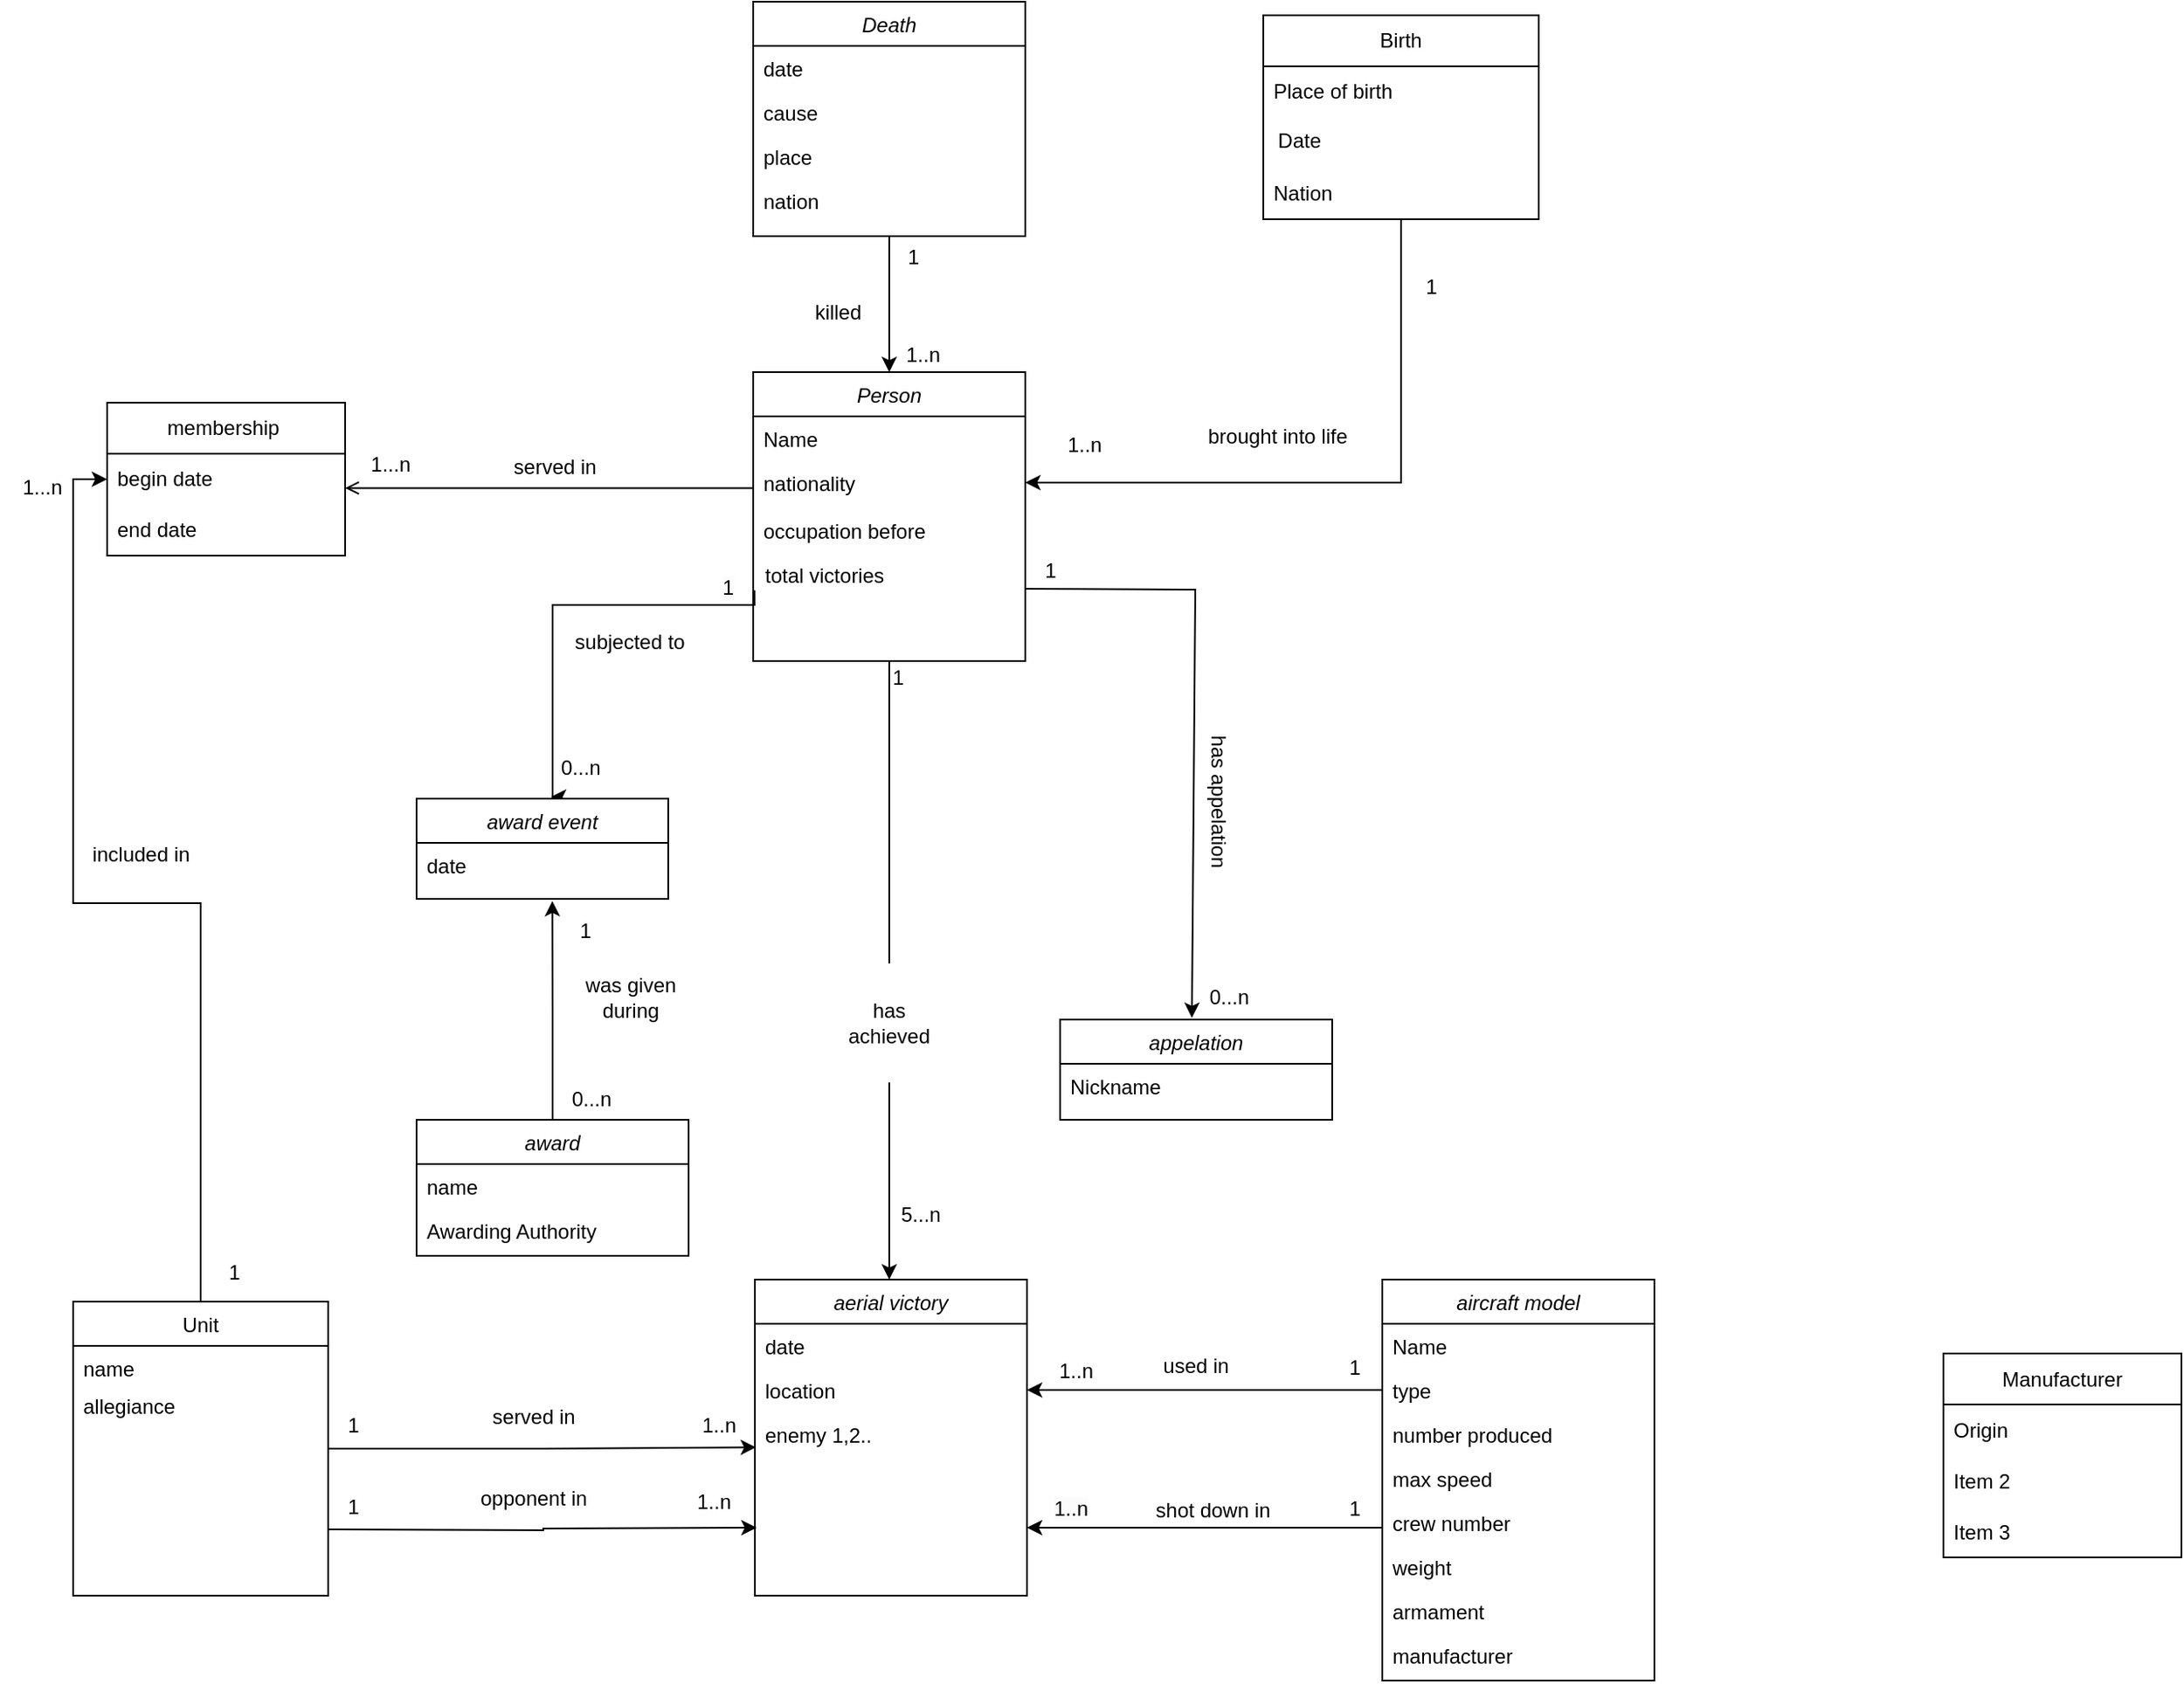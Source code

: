 <mxfile version="25.0.2">
  <diagram id="C5RBs43oDa-KdzZeNtuy" name="Page-1">
    <mxGraphModel dx="2577" dy="2204" grid="1" gridSize="10" guides="1" tooltips="1" connect="1" arrows="1" fold="1" page="1" pageScale="1" pageWidth="827" pageHeight="1169" math="0" shadow="0">
      <root>
        <mxCell id="WIyWlLk6GJQsqaUBKTNV-0" />
        <mxCell id="WIyWlLk6GJQsqaUBKTNV-1" parent="WIyWlLk6GJQsqaUBKTNV-0" />
        <mxCell id="zkfFHV4jXpPFQw0GAbJ--0" value="Person" style="swimlane;fontStyle=2;align=center;verticalAlign=top;childLayout=stackLayout;horizontal=1;startSize=26;horizontalStack=0;resizeParent=1;resizeLast=0;collapsible=1;marginBottom=0;rounded=0;shadow=0;strokeWidth=1;" parent="WIyWlLk6GJQsqaUBKTNV-1" vertex="1">
          <mxGeometry x="220" y="120" width="160" height="170" as="geometry">
            <mxRectangle x="230" y="140" width="160" height="26" as="alternateBounds" />
          </mxGeometry>
        </mxCell>
        <mxCell id="zkfFHV4jXpPFQw0GAbJ--1" value="Name" style="text;align=left;verticalAlign=top;spacingLeft=4;spacingRight=4;overflow=hidden;rotatable=0;points=[[0,0.5],[1,0.5]];portConstraint=eastwest;" parent="zkfFHV4jXpPFQw0GAbJ--0" vertex="1">
          <mxGeometry y="26" width="160" height="26" as="geometry" />
        </mxCell>
        <mxCell id="zkfFHV4jXpPFQw0GAbJ--2" value="nationality&#xa;" style="text;align=left;verticalAlign=top;spacingLeft=4;spacingRight=4;overflow=hidden;rotatable=0;points=[[0,0.5],[1,0.5]];portConstraint=eastwest;rounded=0;shadow=0;html=0;" parent="zkfFHV4jXpPFQw0GAbJ--0" vertex="1">
          <mxGeometry y="52" width="160" height="26" as="geometry" />
        </mxCell>
        <mxCell id="a7guQo5rPmXIrDSEQJLK-43" value="" style="edgeStyle=orthogonalEdgeStyle;rounded=0;orthogonalLoop=1;jettySize=auto;html=1;entryX=0.004;entryY=0.797;entryDx=0;entryDy=0;entryPerimeter=0;" parent="WIyWlLk6GJQsqaUBKTNV-1" source="zkfFHV4jXpPFQw0GAbJ--17" target="a7guQo5rPmXIrDSEQJLK-16" edge="1">
          <mxGeometry relative="1" as="geometry">
            <mxPoint x="147.5" y="753.5" as="targetPoint" />
          </mxGeometry>
        </mxCell>
        <mxCell id="a7guQo5rPmXIrDSEQJLK-53" style="edgeStyle=orthogonalEdgeStyle;rounded=0;orthogonalLoop=1;jettySize=auto;html=1;entryX=0;entryY=0.5;entryDx=0;entryDy=0;" parent="WIyWlLk6GJQsqaUBKTNV-1" source="zkfFHV4jXpPFQw0GAbJ--17" target="B_RAC88cgpjmLngAOe1S-1" edge="1">
          <mxGeometry relative="1" as="geometry">
            <mxPoint x="-105" y="240" as="targetPoint" />
          </mxGeometry>
        </mxCell>
        <mxCell id="zkfFHV4jXpPFQw0GAbJ--17" value="Unit" style="swimlane;fontStyle=0;align=center;verticalAlign=top;childLayout=stackLayout;horizontal=1;startSize=26;horizontalStack=0;resizeParent=1;resizeLast=0;collapsible=1;marginBottom=0;rounded=0;shadow=0;strokeWidth=1;" parent="WIyWlLk6GJQsqaUBKTNV-1" vertex="1">
          <mxGeometry x="-180" y="667" width="150" height="173" as="geometry">
            <mxRectangle x="550" y="140" width="160" height="26" as="alternateBounds" />
          </mxGeometry>
        </mxCell>
        <mxCell id="zkfFHV4jXpPFQw0GAbJ--18" value="name " style="text;align=left;verticalAlign=top;spacingLeft=4;spacingRight=4;overflow=hidden;rotatable=0;points=[[0,0.5],[1,0.5]];portConstraint=eastwest;" parent="zkfFHV4jXpPFQw0GAbJ--17" vertex="1">
          <mxGeometry y="26" width="150" height="22" as="geometry" />
        </mxCell>
        <mxCell id="zkfFHV4jXpPFQw0GAbJ--20" value="allegiance" style="text;align=left;verticalAlign=top;spacingLeft=4;spacingRight=4;overflow=hidden;rotatable=0;points=[[0,0.5],[1,0.5]];portConstraint=eastwest;rounded=0;shadow=0;html=0;" parent="zkfFHV4jXpPFQw0GAbJ--17" vertex="1">
          <mxGeometry y="48" width="150" height="26" as="geometry" />
        </mxCell>
        <mxCell id="zkfFHV4jXpPFQw0GAbJ--26" value="" style="endArrow=open;shadow=0;strokeWidth=1;rounded=0;curved=0;endFill=1;edgeStyle=elbowEdgeStyle;elbow=vertical;exitX=0;exitY=0.5;exitDx=0;exitDy=0;" parent="WIyWlLk6GJQsqaUBKTNV-1" source="zkfFHV4jXpPFQw0GAbJ--2" edge="1">
          <mxGeometry x="0.5" y="41" relative="1" as="geometry">
            <mxPoint x="200" y="188" as="sourcePoint" />
            <mxPoint x="-20" y="188" as="targetPoint" />
            <mxPoint x="-40" y="32" as="offset" />
            <Array as="points">
              <mxPoint x="370" y="188.23" />
            </Array>
          </mxGeometry>
        </mxCell>
        <mxCell id="zkfFHV4jXpPFQw0GAbJ--28" value="1...n" style="resizable=0;align=right;verticalAlign=bottom;labelBackgroundColor=none;fontSize=12;" parent="zkfFHV4jXpPFQw0GAbJ--26" connectable="0" vertex="1">
          <mxGeometry x="1" relative="1" as="geometry">
            <mxPoint x="40" y="-5" as="offset" />
          </mxGeometry>
        </mxCell>
        <mxCell id="sWfVRmqd_Di_RNYYss13-37" value="" style="edgeStyle=orthogonalEdgeStyle;rounded=0;orthogonalLoop=1;jettySize=auto;html=1;exitX=0.061;exitY=0.746;exitDx=0;exitDy=0;exitPerimeter=0;" parent="WIyWlLk6GJQsqaUBKTNV-1" edge="1">
          <mxGeometry relative="1" as="geometry">
            <mxPoint x="220.76" y="248.396" as="sourcePoint" />
            <mxPoint x="101" y="370" as="targetPoint" />
            <Array as="points">
              <mxPoint x="221" y="257" />
              <mxPoint x="102" y="257" />
            </Array>
          </mxGeometry>
        </mxCell>
        <mxCell id="Up6PIdl-GRcJgjslwMBE-0" value="occupation before" style="text;align=left;verticalAlign=top;spacingLeft=4;spacingRight=4;overflow=hidden;rotatable=0;points=[[0,0.5],[1,0.5]];portConstraint=eastwest;rounded=0;shadow=0;html=0;" parent="WIyWlLk6GJQsqaUBKTNV-1" vertex="1">
          <mxGeometry x="220" y="200" width="160" height="26" as="geometry" />
        </mxCell>
        <mxCell id="a7guQo5rPmXIrDSEQJLK-21" value="" style="edgeStyle=orthogonalEdgeStyle;rounded=0;orthogonalLoop=1;jettySize=auto;html=1;entryX=1;entryY=0.5;entryDx=0;entryDy=0;exitX=0;exitY=0.5;exitDx=0;exitDy=0;" parent="WIyWlLk6GJQsqaUBKTNV-1" source="sWfVRmqd_Di_RNYYss13-4" target="sWfVRmqd_Di_RNYYss13-19" edge="1">
          <mxGeometry relative="1" as="geometry">
            <mxPoint x="590" y="710.0" as="sourcePoint" />
            <mxPoint x="381" y="709" as="targetPoint" />
            <Array as="points">
              <mxPoint x="540" y="719" />
              <mxPoint x="540" y="719" />
            </Array>
          </mxGeometry>
        </mxCell>
        <mxCell id="sWfVRmqd_Di_RNYYss13-2" value="aircraft model" style="swimlane;fontStyle=2;align=center;verticalAlign=top;childLayout=stackLayout;horizontal=1;startSize=26;horizontalStack=0;resizeParent=1;resizeLast=0;collapsible=1;marginBottom=0;rounded=0;shadow=0;strokeWidth=1;" parent="WIyWlLk6GJQsqaUBKTNV-1" vertex="1">
          <mxGeometry x="590" y="654" width="160" height="236" as="geometry">
            <mxRectangle x="230" y="140" width="160" height="26" as="alternateBounds" />
          </mxGeometry>
        </mxCell>
        <mxCell id="sWfVRmqd_Di_RNYYss13-3" value="Name" style="text;align=left;verticalAlign=top;spacingLeft=4;spacingRight=4;overflow=hidden;rotatable=0;points=[[0,0.5],[1,0.5]];portConstraint=eastwest;" parent="sWfVRmqd_Di_RNYYss13-2" vertex="1">
          <mxGeometry y="26" width="160" height="26" as="geometry" />
        </mxCell>
        <mxCell id="sWfVRmqd_Di_RNYYss13-4" value="type" style="text;align=left;verticalAlign=top;spacingLeft=4;spacingRight=4;overflow=hidden;rotatable=0;points=[[0,0.5],[1,0.5]];portConstraint=eastwest;rounded=0;shadow=0;html=0;" parent="sWfVRmqd_Di_RNYYss13-2" vertex="1">
          <mxGeometry y="52" width="160" height="26" as="geometry" />
        </mxCell>
        <mxCell id="sWfVRmqd_Di_RNYYss13-5" value="number produced" style="text;align=left;verticalAlign=top;spacingLeft=4;spacingRight=4;overflow=hidden;rotatable=0;points=[[0,0.5],[1,0.5]];portConstraint=eastwest;rounded=0;shadow=0;html=0;" parent="sWfVRmqd_Di_RNYYss13-2" vertex="1">
          <mxGeometry y="78" width="160" height="26" as="geometry" />
        </mxCell>
        <mxCell id="l-y_-PNztlHvs0fK7czX-16" value="max speed" style="text;align=left;verticalAlign=top;spacingLeft=4;spacingRight=4;overflow=hidden;rotatable=0;points=[[0,0.5],[1,0.5]];portConstraint=eastwest;rounded=0;shadow=0;html=0;" parent="sWfVRmqd_Di_RNYYss13-2" vertex="1">
          <mxGeometry y="104" width="160" height="26" as="geometry" />
        </mxCell>
        <mxCell id="l-y_-PNztlHvs0fK7czX-17" value="crew number" style="text;align=left;verticalAlign=top;spacingLeft=4;spacingRight=4;overflow=hidden;rotatable=0;points=[[0,0.5],[1,0.5]];portConstraint=eastwest;rounded=0;shadow=0;html=0;" parent="sWfVRmqd_Di_RNYYss13-2" vertex="1">
          <mxGeometry y="130" width="160" height="26" as="geometry" />
        </mxCell>
        <mxCell id="a7guQo5rPmXIrDSEQJLK-3" value="weight" style="text;align=left;verticalAlign=top;spacingLeft=4;spacingRight=4;overflow=hidden;rotatable=0;points=[[0,0.5],[1,0.5]];portConstraint=eastwest;rounded=0;shadow=0;html=0;" parent="sWfVRmqd_Di_RNYYss13-2" vertex="1">
          <mxGeometry y="156" width="160" height="26" as="geometry" />
        </mxCell>
        <mxCell id="a7guQo5rPmXIrDSEQJLK-4" value="armament" style="text;align=left;verticalAlign=top;spacingLeft=4;spacingRight=4;overflow=hidden;rotatable=0;points=[[0,0.5],[1,0.5]];portConstraint=eastwest;rounded=0;shadow=0;html=0;" parent="sWfVRmqd_Di_RNYYss13-2" vertex="1">
          <mxGeometry y="182" width="160" height="26" as="geometry" />
        </mxCell>
        <mxCell id="a7guQo5rPmXIrDSEQJLK-5" value="manufacturer" style="text;align=left;verticalAlign=top;spacingLeft=4;spacingRight=4;overflow=hidden;rotatable=0;points=[[0,0.5],[1,0.5]];portConstraint=eastwest;rounded=0;shadow=0;html=0;" parent="sWfVRmqd_Di_RNYYss13-2" vertex="1">
          <mxGeometry y="208" width="160" height="26" as="geometry" />
        </mxCell>
        <mxCell id="sWfVRmqd_Di_RNYYss13-9" value="served in" style="text;html=1;resizable=0;points=[];;align=center;verticalAlign=middle;labelBackgroundColor=none;rounded=0;shadow=0;strokeWidth=1;fontSize=12;" parent="WIyWlLk6GJQsqaUBKTNV-1" vertex="1" connectable="0">
          <mxGeometry x="110" y="188" as="geometry">
            <mxPoint x="-7" y="-12" as="offset" />
          </mxGeometry>
        </mxCell>
        <mxCell id="sWfVRmqd_Di_RNYYss13-101" value="" style="edgeStyle=orthogonalEdgeStyle;rounded=0;orthogonalLoop=1;jettySize=auto;html=1;entryX=0.5;entryY=0;entryDx=0;entryDy=0;" parent="WIyWlLk6GJQsqaUBKTNV-1" source="sWfVRmqd_Di_RNYYss13-10" target="zkfFHV4jXpPFQw0GAbJ--0" edge="1">
          <mxGeometry relative="1" as="geometry" />
        </mxCell>
        <mxCell id="sWfVRmqd_Di_RNYYss13-10" value="Death" style="swimlane;fontStyle=2;align=center;verticalAlign=top;childLayout=stackLayout;horizontal=1;startSize=26;horizontalStack=0;resizeParent=1;resizeLast=0;collapsible=1;marginBottom=0;rounded=0;shadow=0;strokeWidth=1;" parent="WIyWlLk6GJQsqaUBKTNV-1" vertex="1">
          <mxGeometry x="220" y="-98" width="160" height="138" as="geometry">
            <mxRectangle x="230" y="140" width="160" height="26" as="alternateBounds" />
          </mxGeometry>
        </mxCell>
        <mxCell id="sWfVRmqd_Di_RNYYss13-11" value="date" style="text;align=left;verticalAlign=top;spacingLeft=4;spacingRight=4;overflow=hidden;rotatable=0;points=[[0,0.5],[1,0.5]];portConstraint=eastwest;" parent="sWfVRmqd_Di_RNYYss13-10" vertex="1">
          <mxGeometry y="26" width="160" height="26" as="geometry" />
        </mxCell>
        <mxCell id="sWfVRmqd_Di_RNYYss13-12" value="cause" style="text;align=left;verticalAlign=top;spacingLeft=4;spacingRight=4;overflow=hidden;rotatable=0;points=[[0,0.5],[1,0.5]];portConstraint=eastwest;rounded=0;shadow=0;html=0;" parent="sWfVRmqd_Di_RNYYss13-10" vertex="1">
          <mxGeometry y="52" width="160" height="26" as="geometry" />
        </mxCell>
        <mxCell id="sWfVRmqd_Di_RNYYss13-13" value="place" style="text;align=left;verticalAlign=top;spacingLeft=4;spacingRight=4;overflow=hidden;rotatable=0;points=[[0,0.5],[1,0.5]];portConstraint=eastwest;rounded=0;shadow=0;html=0;" parent="sWfVRmqd_Di_RNYYss13-10" vertex="1">
          <mxGeometry y="78" width="160" height="26" as="geometry" />
        </mxCell>
        <mxCell id="a7guQo5rPmXIrDSEQJLK-68" value="nation" style="text;align=left;verticalAlign=top;spacingLeft=4;spacingRight=4;overflow=hidden;rotatable=0;points=[[0,0.5],[1,0.5]];portConstraint=eastwest;rounded=0;shadow=0;html=0;" parent="sWfVRmqd_Di_RNYYss13-10" vertex="1">
          <mxGeometry y="104" width="160" height="26" as="geometry" />
        </mxCell>
        <mxCell id="sWfVRmqd_Di_RNYYss13-17" value="aerial victory&#xa;" style="swimlane;fontStyle=2;align=center;verticalAlign=top;childLayout=stackLayout;horizontal=1;startSize=26;horizontalStack=0;resizeParent=1;resizeLast=0;collapsible=1;marginBottom=0;rounded=0;shadow=0;strokeWidth=1;" parent="WIyWlLk6GJQsqaUBKTNV-1" vertex="1">
          <mxGeometry x="221" y="654" width="160" height="186" as="geometry">
            <mxRectangle x="230" y="140" width="160" height="26" as="alternateBounds" />
          </mxGeometry>
        </mxCell>
        <mxCell id="sWfVRmqd_Di_RNYYss13-18" value="date&#xa;" style="text;align=left;verticalAlign=top;spacingLeft=4;spacingRight=4;overflow=hidden;rotatable=0;points=[[0,0.5],[1,0.5]];portConstraint=eastwest;" parent="sWfVRmqd_Di_RNYYss13-17" vertex="1">
          <mxGeometry y="26" width="160" height="26" as="geometry" />
        </mxCell>
        <mxCell id="sWfVRmqd_Di_RNYYss13-19" value="location" style="text;align=left;verticalAlign=top;spacingLeft=4;spacingRight=4;overflow=hidden;rotatable=0;points=[[0,0.5],[1,0.5]];portConstraint=eastwest;rounded=0;shadow=0;html=0;" parent="sWfVRmqd_Di_RNYYss13-17" vertex="1">
          <mxGeometry y="52" width="160" height="26" as="geometry" />
        </mxCell>
        <mxCell id="a7guQo5rPmXIrDSEQJLK-16" value="enemy 1,2.." style="text;align=left;verticalAlign=top;spacingLeft=4;spacingRight=4;overflow=hidden;rotatable=0;points=[[0,0.5],[1,0.5]];portConstraint=eastwest;rounded=0;shadow=0;html=0;" parent="sWfVRmqd_Di_RNYYss13-17" vertex="1">
          <mxGeometry y="78" width="160" height="26" as="geometry" />
        </mxCell>
        <mxCell id="sWfVRmqd_Di_RNYYss13-22" value="" style="resizable=0;align=left;verticalAlign=bottom;labelBackgroundColor=none;fontSize=12;" parent="WIyWlLk6GJQsqaUBKTNV-1" connectable="0" vertex="1">
          <mxGeometry x="383" y="218" as="geometry">
            <mxPoint x="-190" y="-19" as="offset" />
          </mxGeometry>
        </mxCell>
        <mxCell id="P_g8K56YTGoUs1n9iaWt-11" value="" style="edgeStyle=orthogonalEdgeStyle;rounded=0;orthogonalLoop=1;jettySize=auto;html=1;entryX=0.499;entryY=1.008;entryDx=0;entryDy=0;entryPerimeter=0;" parent="WIyWlLk6GJQsqaUBKTNV-1" source="sWfVRmqd_Di_RNYYss13-38" edge="1">
          <mxGeometry relative="1" as="geometry">
            <mxPoint x="101.84" y="431.208" as="targetPoint" />
          </mxGeometry>
        </mxCell>
        <mxCell id="sWfVRmqd_Di_RNYYss13-38" value="award" style="swimlane;fontStyle=2;align=center;verticalAlign=top;childLayout=stackLayout;horizontal=1;startSize=26;horizontalStack=0;resizeParent=1;resizeLast=0;collapsible=1;marginBottom=0;rounded=0;shadow=0;strokeWidth=1;" parent="WIyWlLk6GJQsqaUBKTNV-1" vertex="1">
          <mxGeometry x="22" y="560" width="160" height="80" as="geometry">
            <mxRectangle x="230" y="140" width="160" height="26" as="alternateBounds" />
          </mxGeometry>
        </mxCell>
        <mxCell id="sWfVRmqd_Di_RNYYss13-39" value="name" style="text;align=left;verticalAlign=top;spacingLeft=4;spacingRight=4;overflow=hidden;rotatable=0;points=[[0,0.5],[1,0.5]];portConstraint=eastwest;" parent="sWfVRmqd_Di_RNYYss13-38" vertex="1">
          <mxGeometry y="26" width="160" height="26" as="geometry" />
        </mxCell>
        <mxCell id="5RyC-knpf2imcaLPnaB5-4" value="Awarding Authority" style="text;align=left;verticalAlign=top;spacingLeft=4;spacingRight=4;overflow=hidden;rotatable=0;points=[[0,0.5],[1,0.5]];portConstraint=eastwest;rounded=0;shadow=0;html=0;" parent="sWfVRmqd_Di_RNYYss13-38" vertex="1">
          <mxGeometry y="52" width="160" height="26" as="geometry" />
        </mxCell>
        <mxCell id="sWfVRmqd_Di_RNYYss13-42" value="&lt;br style=&quot;forced-color-adjust: none; padding: 0px; margin: 0px; color: rgb(0, 0, 0); font-family: Helvetica; font-size: 12px; font-style: normal; font-variant-ligatures: normal; font-variant-caps: normal; font-weight: 400; letter-spacing: normal; orphans: 2; text-align: left; text-indent: 0px; text-transform: none; widows: 2; word-spacing: 0px; -webkit-text-stroke-width: 0px; white-space: nowrap; background-color: rgb(251, 251, 251); text-decoration-thickness: initial; text-decoration-style: initial; text-decoration-color: initial;&quot;&gt;&lt;span style=&quot;color: rgb(0, 0, 0); font-family: Helvetica; font-size: 12px; font-style: normal; font-variant-ligatures: normal; font-variant-caps: normal; font-weight: 400; letter-spacing: normal; orphans: 2; text-align: left; text-indent: 0px; text-transform: none; widows: 2; word-spacing: 0px; -webkit-text-stroke-width: 0px; white-space: nowrap; background-color: rgb(251, 251, 251); text-decoration-thickness: initial; text-decoration-style: initial; text-decoration-color: initial; display: inline !important; float: none;&quot;&gt;1&lt;/span&gt;" style="text;whiteSpace=wrap;html=1;" parent="WIyWlLk6GJQsqaUBKTNV-1" vertex="1">
          <mxGeometry x="200" y="219" width="40" height="50" as="geometry" />
        </mxCell>
        <mxCell id="sWfVRmqd_Di_RNYYss13-43" value="&lt;div&gt;0...n&lt;/div&gt;&lt;div&gt;&lt;br&gt;&lt;/div&gt;" style="text;whiteSpace=wrap;html=1;" parent="WIyWlLk6GJQsqaUBKTNV-1" vertex="1">
          <mxGeometry x="105" y="339" width="40" height="50" as="geometry" />
        </mxCell>
        <mxCell id="sWfVRmqd_Di_RNYYss13-47" value="appelation" style="swimlane;fontStyle=2;align=center;verticalAlign=top;childLayout=stackLayout;horizontal=1;startSize=26;horizontalStack=0;resizeParent=1;resizeLast=0;collapsible=1;marginBottom=0;rounded=0;shadow=0;strokeWidth=1;" parent="WIyWlLk6GJQsqaUBKTNV-1" vertex="1">
          <mxGeometry x="400.5" y="501" width="160" height="59" as="geometry">
            <mxRectangle x="230" y="140" width="160" height="26" as="alternateBounds" />
          </mxGeometry>
        </mxCell>
        <mxCell id="sWfVRmqd_Di_RNYYss13-48" value="Nickname" style="text;align=left;verticalAlign=top;spacingLeft=4;spacingRight=4;overflow=hidden;rotatable=0;points=[[0,0.5],[1,0.5]];portConstraint=eastwest;" parent="sWfVRmqd_Di_RNYYss13-47" vertex="1">
          <mxGeometry y="26" width="160" height="26" as="geometry" />
        </mxCell>
        <mxCell id="sWfVRmqd_Di_RNYYss13-49" value="&#xa;" style="text;align=left;verticalAlign=top;spacingLeft=4;spacingRight=4;overflow=hidden;rotatable=0;points=[[0,0.5],[1,0.5]];portConstraint=eastwest;rounded=0;shadow=0;html=0;" parent="sWfVRmqd_Di_RNYYss13-47" vertex="1">
          <mxGeometry y="52" width="160" height="2" as="geometry" />
        </mxCell>
        <mxCell id="sWfVRmqd_Di_RNYYss13-52" value="has appelation&amp;nbsp;" style="text;html=1;align=center;verticalAlign=middle;whiteSpace=wrap;rounded=0;rotation=90;" parent="WIyWlLk6GJQsqaUBKTNV-1" vertex="1">
          <mxGeometry x="423.5" y="359" width="140" height="30" as="geometry" />
        </mxCell>
        <mxCell id="sWfVRmqd_Di_RNYYss13-54" value="" style="resizable=0;align=left;verticalAlign=bottom;labelBackgroundColor=none;fontSize=12;" parent="WIyWlLk6GJQsqaUBKTNV-1" connectable="0" vertex="1">
          <mxGeometry x="367" y="224" as="geometry">
            <mxPoint x="58" y="319" as="offset" />
          </mxGeometry>
        </mxCell>
        <mxCell id="a7guQo5rPmXIrDSEQJLK-64" value="" style="edgeStyle=orthogonalEdgeStyle;rounded=0;orthogonalLoop=1;jettySize=auto;html=1;entryX=1;entryY=0.5;entryDx=0;entryDy=0;" parent="WIyWlLk6GJQsqaUBKTNV-1" source="sWfVRmqd_Di_RNYYss13-58" target="zkfFHV4jXpPFQw0GAbJ--2" edge="1">
          <mxGeometry relative="1" as="geometry">
            <mxPoint x="601" y="170" as="targetPoint" />
          </mxGeometry>
        </mxCell>
        <mxCell id="sWfVRmqd_Di_RNYYss13-58" value="Birth" style="swimlane;fontStyle=0;childLayout=stackLayout;horizontal=1;startSize=30;horizontalStack=0;resizeParent=1;resizeParentMax=0;resizeLast=0;collapsible=1;marginBottom=0;whiteSpace=wrap;html=1;" parent="WIyWlLk6GJQsqaUBKTNV-1" vertex="1">
          <mxGeometry x="520" y="-90" width="162" height="120" as="geometry" />
        </mxCell>
        <mxCell id="sWfVRmqd_Di_RNYYss13-59" value="Place of birth" style="text;strokeColor=none;fillColor=none;align=left;verticalAlign=middle;spacingLeft=4;spacingRight=4;overflow=hidden;points=[[0,0.5],[1,0.5]];portConstraint=eastwest;rotatable=0;whiteSpace=wrap;html=1;" parent="sWfVRmqd_Di_RNYYss13-58" vertex="1">
          <mxGeometry y="30" width="162" height="30" as="geometry" />
        </mxCell>
        <mxCell id="a7guQo5rPmXIrDSEQJLK-58" value="&amp;nbsp; Date" style="text;whiteSpace=wrap;html=1;" parent="sWfVRmqd_Di_RNYYss13-58" vertex="1">
          <mxGeometry y="60" width="162" height="30" as="geometry" />
        </mxCell>
        <mxCell id="sWfVRmqd_Di_RNYYss13-60" value="Nation" style="text;strokeColor=none;fillColor=none;align=left;verticalAlign=middle;spacingLeft=4;spacingRight=4;overflow=hidden;points=[[0,0.5],[1,0.5]];portConstraint=eastwest;rotatable=0;whiteSpace=wrap;html=1;" parent="sWfVRmqd_Di_RNYYss13-58" vertex="1">
          <mxGeometry y="90" width="162" height="30" as="geometry" />
        </mxCell>
        <mxCell id="sWfVRmqd_Di_RNYYss13-67" value="subjected to" style="text;html=1;align=center;verticalAlign=middle;whiteSpace=wrap;rounded=0;" parent="WIyWlLk6GJQsqaUBKTNV-1" vertex="1">
          <mxGeometry x="105" y="258" width="85" height="41" as="geometry" />
        </mxCell>
        <mxCell id="sWfVRmqd_Di_RNYYss13-96" value="&#xa;" style="text;align=left;verticalAlign=top;spacingLeft=4;spacingRight=4;overflow=hidden;rotatable=0;points=[[0,0.5],[1,0.5]];portConstraint=eastwest;rounded=0;shadow=0;html=0;" parent="WIyWlLk6GJQsqaUBKTNV-1" vertex="1">
          <mxGeometry x="510" y="196" width="160" height="26" as="geometry" />
        </mxCell>
        <mxCell id="sWfVRmqd_Di_RNYYss13-102" value="killed" style="text;html=1;align=center;verticalAlign=middle;whiteSpace=wrap;rounded=0;" parent="WIyWlLk6GJQsqaUBKTNV-1" vertex="1">
          <mxGeometry x="240" y="70" width="60" height="29.51" as="geometry" />
        </mxCell>
        <mxCell id="_Twvx_DH2y2zdTPYDqsU-2" value="1" style="resizable=0;align=left;verticalAlign=bottom;labelBackgroundColor=none;fontSize=12;" parent="WIyWlLk6GJQsqaUBKTNV-1" connectable="0" vertex="1">
          <mxGeometry x="308" y="300.25" as="geometry">
            <mxPoint x="-8" y="8" as="offset" />
          </mxGeometry>
        </mxCell>
        <mxCell id="_Twvx_DH2y2zdTPYDqsU-3" value="5...n" style="text;whiteSpace=wrap;html=1;" parent="WIyWlLk6GJQsqaUBKTNV-1" vertex="1">
          <mxGeometry x="305" y="602" width="50" height="38" as="geometry" />
        </mxCell>
        <mxCell id="WztvpK1lA77HdFUlMVZW-2" value="1" style="resizable=0;align=left;verticalAlign=bottom;labelBackgroundColor=none;fontSize=12;" parent="WIyWlLk6GJQsqaUBKTNV-1" connectable="0" vertex="1">
          <mxGeometry x="390" y="208.997" as="geometry">
            <mxPoint x="-81" y="-148" as="offset" />
          </mxGeometry>
        </mxCell>
        <mxCell id="sWfVRmqd_Di_RNYYss13-44" value="&#xa;" style="text;align=left;verticalAlign=top;spacingLeft=4;spacingRight=4;overflow=hidden;rotatable=0;points=[[0,0.5],[1,0.5]];portConstraint=eastwest;rounded=0;shadow=0;html=0;" parent="WIyWlLk6GJQsqaUBKTNV-1" vertex="1">
          <mxGeometry x="287" y="600" width="160" height="26" as="geometry" />
        </mxCell>
        <mxCell id="l-y_-PNztlHvs0fK7czX-18" value="" style="endArrow=classic;html=1;rounded=0;exitX=0.5;exitY=1;exitDx=0;exitDy=0;" parent="WIyWlLk6GJQsqaUBKTNV-1" source="sWfVRmqd_Di_RNYYss13-31" edge="1">
          <mxGeometry width="50" height="50" relative="1" as="geometry">
            <mxPoint x="280" y="500" as="sourcePoint" />
            <mxPoint x="300" y="654" as="targetPoint" />
          </mxGeometry>
        </mxCell>
        <mxCell id="l-y_-PNztlHvs0fK7czX-19" value="" style="endArrow=classic;html=1;rounded=0;exitX=1;exitY=0.75;exitDx=0;exitDy=0;" parent="WIyWlLk6GJQsqaUBKTNV-1" source="zkfFHV4jXpPFQw0GAbJ--0" edge="1">
          <mxGeometry width="50" height="50" relative="1" as="geometry">
            <mxPoint x="250" y="480" as="sourcePoint" />
            <mxPoint x="478" y="500" as="targetPoint" />
            <Array as="points">
              <mxPoint x="480" y="248" />
            </Array>
          </mxGeometry>
        </mxCell>
        <mxCell id="sWfVRmqd_Di_RNYYss13-31" value="has achieved" style="text;html=1;align=center;verticalAlign=middle;whiteSpace=wrap;rounded=0;" parent="WIyWlLk6GJQsqaUBKTNV-1" vertex="1">
          <mxGeometry x="270" y="468" width="60" height="70" as="geometry" />
        </mxCell>
        <mxCell id="l-y_-PNztlHvs0fK7czX-21" value="" style="endArrow=none;html=1;rounded=0;exitX=0.5;exitY=0;exitDx=0;exitDy=0;" parent="WIyWlLk6GJQsqaUBKTNV-1" source="sWfVRmqd_Di_RNYYss13-31" edge="1">
          <mxGeometry width="50" height="50" relative="1" as="geometry">
            <mxPoint x="250" y="480" as="sourcePoint" />
            <mxPoint x="300" y="290" as="targetPoint" />
          </mxGeometry>
        </mxCell>
        <mxCell id="l-y_-PNztlHvs0fK7czX-22" value="1" style="text;html=1;align=center;verticalAlign=middle;whiteSpace=wrap;rounded=0;" parent="WIyWlLk6GJQsqaUBKTNV-1" vertex="1">
          <mxGeometry x="380" y="227" width="30" height="20" as="geometry" />
        </mxCell>
        <mxCell id="l-y_-PNztlHvs0fK7czX-26" value="0...n" style="text;html=1;align=center;verticalAlign=middle;whiteSpace=wrap;rounded=0;" parent="WIyWlLk6GJQsqaUBKTNV-1" vertex="1">
          <mxGeometry x="470" y="473" width="60" height="30" as="geometry" />
        </mxCell>
        <mxCell id="l-y_-PNztlHvs0fK7czX-30" value="1..n" style="text;html=1;align=center;verticalAlign=middle;whiteSpace=wrap;rounded=0;" parent="WIyWlLk6GJQsqaUBKTNV-1" vertex="1">
          <mxGeometry x="300" y="99.51" width="40" height="20" as="geometry" />
        </mxCell>
        <mxCell id="g0CCt0YpsA2ut58Fa_BW-0" value="total victories" style="text;align=left;verticalAlign=top;spacingLeft=4;spacingRight=4;overflow=hidden;rotatable=0;points=[[0,0.5],[1,0.5]];portConstraint=eastwest;rounded=0;shadow=0;html=0;" parent="WIyWlLk6GJQsqaUBKTNV-1" vertex="1">
          <mxGeometry x="221" y="226" width="160" height="26" as="geometry" />
        </mxCell>
        <mxCell id="B_RAC88cgpjmLngAOe1S-0" value="membership&amp;nbsp;" style="swimlane;fontStyle=0;childLayout=stackLayout;horizontal=1;startSize=30;horizontalStack=0;resizeParent=1;resizeParentMax=0;resizeLast=0;collapsible=1;marginBottom=0;whiteSpace=wrap;html=1;" parent="WIyWlLk6GJQsqaUBKTNV-1" vertex="1">
          <mxGeometry x="-160" y="138" width="140" height="90" as="geometry" />
        </mxCell>
        <mxCell id="B_RAC88cgpjmLngAOe1S-1" value="begin date&amp;nbsp;" style="text;strokeColor=none;fillColor=none;align=left;verticalAlign=middle;spacingLeft=4;spacingRight=4;overflow=hidden;points=[[0,0.5],[1,0.5]];portConstraint=eastwest;rotatable=0;whiteSpace=wrap;html=1;" parent="B_RAC88cgpjmLngAOe1S-0" vertex="1">
          <mxGeometry y="30" width="140" height="30" as="geometry" />
        </mxCell>
        <mxCell id="B_RAC88cgpjmLngAOe1S-2" value="end date&amp;nbsp;" style="text;strokeColor=none;fillColor=none;align=left;verticalAlign=middle;spacingLeft=4;spacingRight=4;overflow=hidden;points=[[0,0.5],[1,0.5]];portConstraint=eastwest;rotatable=0;whiteSpace=wrap;html=1;" parent="B_RAC88cgpjmLngAOe1S-0" vertex="1">
          <mxGeometry y="60" width="140" height="30" as="geometry" />
        </mxCell>
        <mxCell id="P_g8K56YTGoUs1n9iaWt-0" value="award event" style="swimlane;fontStyle=2;align=center;verticalAlign=top;childLayout=stackLayout;horizontal=1;startSize=26;horizontalStack=0;resizeParent=1;resizeLast=0;collapsible=1;marginBottom=0;rounded=0;shadow=0;strokeWidth=1;" parent="WIyWlLk6GJQsqaUBKTNV-1" vertex="1">
          <mxGeometry x="22" y="371" width="148" height="59" as="geometry">
            <mxRectangle x="230" y="140" width="160" height="26" as="alternateBounds" />
          </mxGeometry>
        </mxCell>
        <mxCell id="P_g8K56YTGoUs1n9iaWt-2" value="date" style="text;align=left;verticalAlign=top;spacingLeft=4;spacingRight=4;overflow=hidden;rotatable=0;points=[[0,0.5],[1,0.5]];portConstraint=eastwest;rounded=0;shadow=0;html=0;" parent="P_g8K56YTGoUs1n9iaWt-0" vertex="1">
          <mxGeometry y="26" width="148" height="26" as="geometry" />
        </mxCell>
        <mxCell id="P_g8K56YTGoUs1n9iaWt-7" value="was given during" style="text;html=1;align=center;verticalAlign=middle;whiteSpace=wrap;rounded=0;" parent="WIyWlLk6GJQsqaUBKTNV-1" vertex="1">
          <mxGeometry x="117.5" y="473" width="60" height="30" as="geometry" />
        </mxCell>
        <mxCell id="a7guQo5rPmXIrDSEQJLK-8" value="used in" style="text;html=1;align=center;verticalAlign=middle;whiteSpace=wrap;rounded=0;" parent="WIyWlLk6GJQsqaUBKTNV-1" vertex="1">
          <mxGeometry x="440.96" y="695" width="79.07" height="20" as="geometry" />
        </mxCell>
        <mxCell id="a7guQo5rPmXIrDSEQJLK-9" value="1..n" style="text;html=1;align=center;verticalAlign=middle;whiteSpace=wrap;rounded=0;" parent="WIyWlLk6GJQsqaUBKTNV-1" vertex="1">
          <mxGeometry x="380" y="697.5" width="60" height="20" as="geometry" />
        </mxCell>
        <mxCell id="a7guQo5rPmXIrDSEQJLK-11" value="1" style="text;html=1;align=center;verticalAlign=middle;whiteSpace=wrap;rounded=0;" parent="WIyWlLk6GJQsqaUBKTNV-1" vertex="1">
          <mxGeometry x="563.5" y="697.5" width="20" height="17.5" as="geometry" />
        </mxCell>
        <mxCell id="a7guQo5rPmXIrDSEQJLK-26" value="included in" style="text;html=1;align=center;verticalAlign=middle;whiteSpace=wrap;rounded=0;" parent="WIyWlLk6GJQsqaUBKTNV-1" vertex="1">
          <mxGeometry x="-170" y="389" width="60" height="30" as="geometry" />
        </mxCell>
        <mxCell id="a7guQo5rPmXIrDSEQJLK-28" value="served in" style="text;html=1;align=center;verticalAlign=middle;whiteSpace=wrap;rounded=0;" parent="WIyWlLk6GJQsqaUBKTNV-1" vertex="1">
          <mxGeometry x="50" y="720" width="82" height="30" as="geometry" />
        </mxCell>
        <mxCell id="a7guQo5rPmXIrDSEQJLK-29" value="1..n" style="text;html=1;align=center;verticalAlign=middle;whiteSpace=wrap;rounded=0;" parent="WIyWlLk6GJQsqaUBKTNV-1" vertex="1">
          <mxGeometry x="170" y="730" width="60" height="20" as="geometry" />
        </mxCell>
        <mxCell id="a7guQo5rPmXIrDSEQJLK-31" value="1" style="text;html=1;align=center;verticalAlign=middle;whiteSpace=wrap;rounded=0;" parent="WIyWlLk6GJQsqaUBKTNV-1" vertex="1">
          <mxGeometry x="-30" y="730" width="30" height="20" as="geometry" />
        </mxCell>
        <mxCell id="a7guQo5rPmXIrDSEQJLK-33" value="1" style="text;html=1;align=center;verticalAlign=middle;whiteSpace=wrap;rounded=0;" parent="WIyWlLk6GJQsqaUBKTNV-1" vertex="1">
          <mxGeometry x="109.5" y="438" width="22.5" height="22" as="geometry" />
        </mxCell>
        <mxCell id="a7guQo5rPmXIrDSEQJLK-34" value="0...n" style="text;html=1;align=center;verticalAlign=middle;whiteSpace=wrap;rounded=0;" parent="WIyWlLk6GJQsqaUBKTNV-1" vertex="1">
          <mxGeometry x="109.5" y="538" width="30" height="20" as="geometry" />
        </mxCell>
        <mxCell id="a7guQo5rPmXIrDSEQJLK-35" value="" style="edgeStyle=orthogonalEdgeStyle;rounded=0;orthogonalLoop=1;jettySize=auto;html=1;entryX=1;entryY=0.5;entryDx=0;entryDy=0;exitX=0;exitY=0.5;exitDx=0;exitDy=0;" parent="WIyWlLk6GJQsqaUBKTNV-1" edge="1">
          <mxGeometry relative="1" as="geometry">
            <mxPoint x="590" y="800" as="sourcePoint" />
            <mxPoint x="381" y="800" as="targetPoint" />
            <Array as="points">
              <mxPoint x="540" y="800" />
              <mxPoint x="540" y="800" />
            </Array>
          </mxGeometry>
        </mxCell>
        <mxCell id="a7guQo5rPmXIrDSEQJLK-36" value="1" style="text;html=1;align=center;verticalAlign=middle;whiteSpace=wrap;rounded=0;" parent="WIyWlLk6GJQsqaUBKTNV-1" vertex="1">
          <mxGeometry x="563.5" y="780" width="20" height="17.5" as="geometry" />
        </mxCell>
        <mxCell id="a7guQo5rPmXIrDSEQJLK-39" value="shot down in" style="text;html=1;align=center;verticalAlign=middle;whiteSpace=wrap;rounded=0;" parent="WIyWlLk6GJQsqaUBKTNV-1" vertex="1">
          <mxGeometry x="450.93" y="780" width="79.07" height="20" as="geometry" />
        </mxCell>
        <mxCell id="a7guQo5rPmXIrDSEQJLK-40" value="&lt;span style=&quot;color: rgb(0, 0, 0); font-family: Helvetica; font-size: 12px; font-style: normal; font-variant-ligatures: normal; font-variant-caps: normal; font-weight: 400; letter-spacing: normal; orphans: 2; text-align: center; text-indent: 0px; text-transform: none; widows: 2; word-spacing: 0px; -webkit-text-stroke-width: 0px; white-space: normal; background-color: rgb(251, 251, 251); text-decoration-thickness: initial; text-decoration-style: initial; text-decoration-color: initial; display: inline !important; float: none;&quot;&gt;1..n&lt;/span&gt;" style="text;whiteSpace=wrap;html=1;" parent="WIyWlLk6GJQsqaUBKTNV-1" vertex="1">
          <mxGeometry x="395.48" y="775" width="29.04" height="20" as="geometry" />
        </mxCell>
        <mxCell id="a7guQo5rPmXIrDSEQJLK-44" value="" style="edgeStyle=orthogonalEdgeStyle;rounded=0;orthogonalLoop=1;jettySize=auto;html=1;entryX=0.004;entryY=0.797;entryDx=0;entryDy=0;entryPerimeter=0;" parent="WIyWlLk6GJQsqaUBKTNV-1" edge="1">
          <mxGeometry relative="1" as="geometry">
            <mxPoint x="-30" y="801" as="sourcePoint" />
            <mxPoint x="222" y="800" as="targetPoint" />
          </mxGeometry>
        </mxCell>
        <mxCell id="a7guQo5rPmXIrDSEQJLK-45" value="opponent in" style="text;html=1;align=center;verticalAlign=middle;whiteSpace=wrap;rounded=0;" parent="WIyWlLk6GJQsqaUBKTNV-1" vertex="1">
          <mxGeometry x="50" y="767.5" width="82" height="30" as="geometry" />
        </mxCell>
        <mxCell id="a7guQo5rPmXIrDSEQJLK-47" value="1" style="text;html=1;align=center;verticalAlign=middle;whiteSpace=wrap;rounded=0;" parent="WIyWlLk6GJQsqaUBKTNV-1" vertex="1">
          <mxGeometry x="-30" y="777.5" width="30" height="20" as="geometry" />
        </mxCell>
        <mxCell id="a7guQo5rPmXIrDSEQJLK-51" value="1..n" style="text;html=1;align=center;verticalAlign=middle;whiteSpace=wrap;rounded=0;" parent="WIyWlLk6GJQsqaUBKTNV-1" vertex="1">
          <mxGeometry x="182" y="775" width="30" height="20" as="geometry" />
        </mxCell>
        <mxCell id="a7guQo5rPmXIrDSEQJLK-54" value="1" style="text;html=1;align=center;verticalAlign=middle;whiteSpace=wrap;rounded=0;" parent="WIyWlLk6GJQsqaUBKTNV-1" vertex="1">
          <mxGeometry x="-100" y="635" width="30" height="30" as="geometry" />
        </mxCell>
        <mxCell id="a7guQo5rPmXIrDSEQJLK-55" value="1...n" style="text;html=1;align=center;verticalAlign=middle;whiteSpace=wrap;rounded=0;" parent="WIyWlLk6GJQsqaUBKTNV-1" vertex="1">
          <mxGeometry x="-223" y="173" width="50" height="30" as="geometry" />
        </mxCell>
        <mxCell id="a7guQo5rPmXIrDSEQJLK-65" value="brought into life" style="text;html=1;align=center;verticalAlign=middle;whiteSpace=wrap;rounded=0;" parent="WIyWlLk6GJQsqaUBKTNV-1" vertex="1">
          <mxGeometry x="474.43" y="143" width="109.07" height="30" as="geometry" />
        </mxCell>
        <mxCell id="a7guQo5rPmXIrDSEQJLK-66" value="1..n" style="text;html=1;align=center;verticalAlign=middle;whiteSpace=wrap;rounded=0;" parent="WIyWlLk6GJQsqaUBKTNV-1" vertex="1">
          <mxGeometry x="395.48" y="153" width="40" height="20" as="geometry" />
        </mxCell>
        <mxCell id="a7guQo5rPmXIrDSEQJLK-67" value="1" style="text;html=1;align=center;verticalAlign=middle;whiteSpace=wrap;rounded=0;" parent="WIyWlLk6GJQsqaUBKTNV-1" vertex="1">
          <mxGeometry x="610" y="60" width="18" height="20" as="geometry" />
        </mxCell>
        <mxCell id="wkuVDbvgDUsosqGGvsry-0" value="Manufacturer" style="swimlane;fontStyle=0;childLayout=stackLayout;horizontal=1;startSize=30;horizontalStack=0;resizeParent=1;resizeParentMax=0;resizeLast=0;collapsible=1;marginBottom=0;whiteSpace=wrap;html=1;" vertex="1" parent="WIyWlLk6GJQsqaUBKTNV-1">
          <mxGeometry x="920" y="697.5" width="140" height="120" as="geometry" />
        </mxCell>
        <mxCell id="wkuVDbvgDUsosqGGvsry-1" value="Origin&amp;nbsp;" style="text;strokeColor=none;fillColor=none;align=left;verticalAlign=middle;spacingLeft=4;spacingRight=4;overflow=hidden;points=[[0,0.5],[1,0.5]];portConstraint=eastwest;rotatable=0;whiteSpace=wrap;html=1;" vertex="1" parent="wkuVDbvgDUsosqGGvsry-0">
          <mxGeometry y="30" width="140" height="30" as="geometry" />
        </mxCell>
        <mxCell id="wkuVDbvgDUsosqGGvsry-2" value="Item 2" style="text;strokeColor=none;fillColor=none;align=left;verticalAlign=middle;spacingLeft=4;spacingRight=4;overflow=hidden;points=[[0,0.5],[1,0.5]];portConstraint=eastwest;rotatable=0;whiteSpace=wrap;html=1;" vertex="1" parent="wkuVDbvgDUsosqGGvsry-0">
          <mxGeometry y="60" width="140" height="30" as="geometry" />
        </mxCell>
        <mxCell id="wkuVDbvgDUsosqGGvsry-3" value="Item 3" style="text;strokeColor=none;fillColor=none;align=left;verticalAlign=middle;spacingLeft=4;spacingRight=4;overflow=hidden;points=[[0,0.5],[1,0.5]];portConstraint=eastwest;rotatable=0;whiteSpace=wrap;html=1;" vertex="1" parent="wkuVDbvgDUsosqGGvsry-0">
          <mxGeometry y="90" width="140" height="30" as="geometry" />
        </mxCell>
      </root>
    </mxGraphModel>
  </diagram>
</mxfile>
